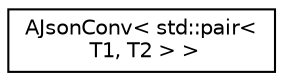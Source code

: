 digraph "Graphical Class Hierarchy"
{
 // LATEX_PDF_SIZE
  edge [fontname="Helvetica",fontsize="10",labelfontname="Helvetica",labelfontsize="10"];
  node [fontname="Helvetica",fontsize="10",shape=record];
  rankdir="LR";
  Node0 [label="AJsonConv\< std::pair\<\l T1, T2 \> \>",height=0.2,width=0.4,color="black", fillcolor="white", style="filled",URL="$structAJsonConv_3_01std_1_1pair_3_01T1_00_01T2_01_4_01_4.html",tooltip=" "];
}
